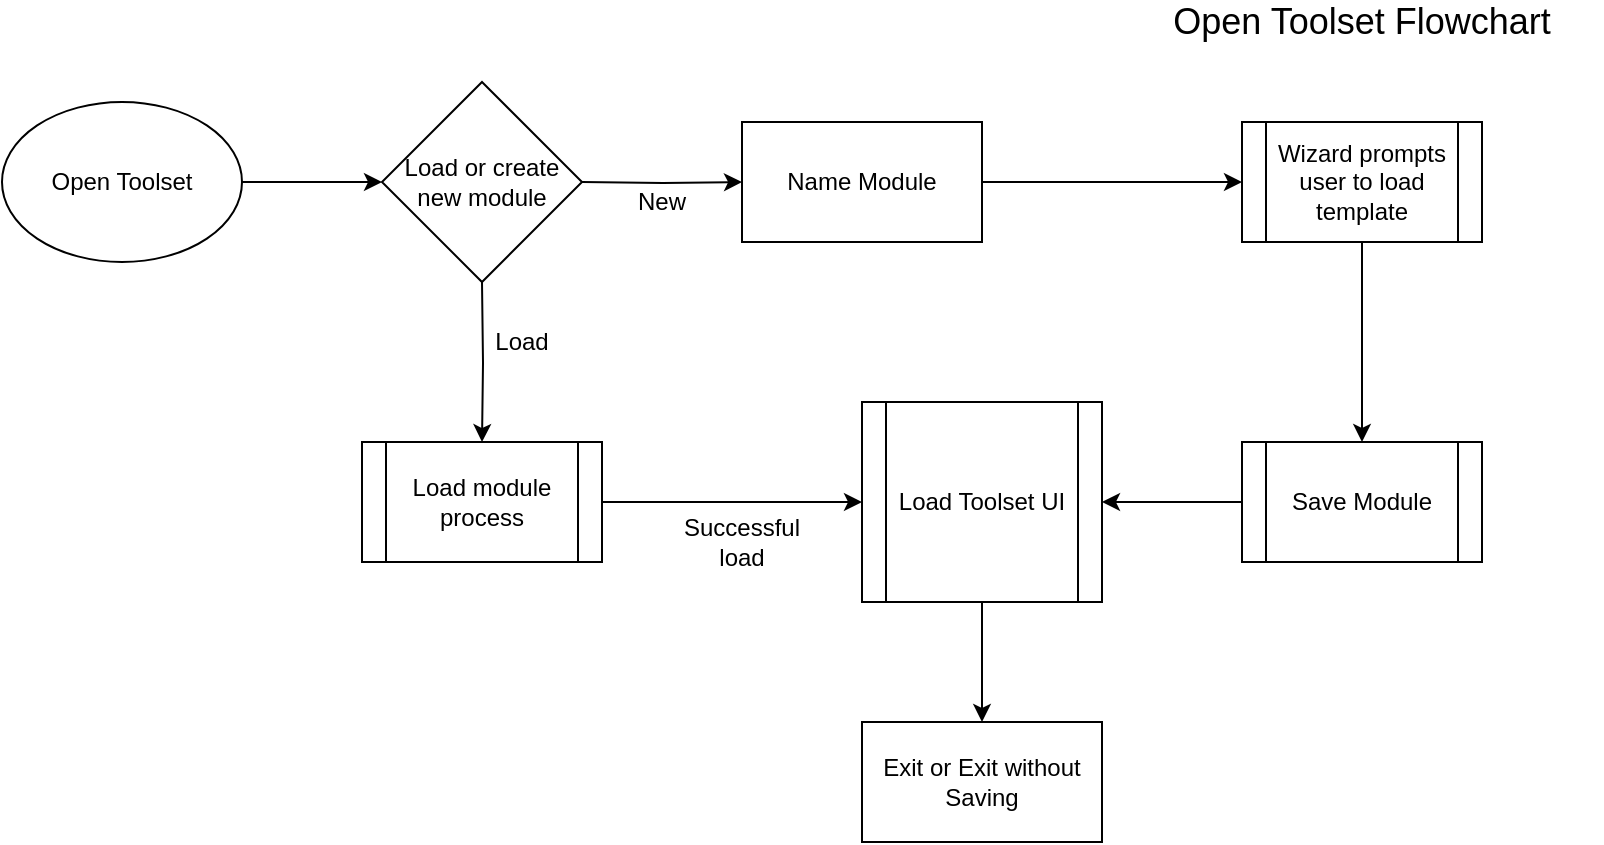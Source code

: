 <mxfile version="13.9.9" type="device"><diagram id="R2Yw-PA5Zl76v-Yz2pTC" name="Page-1"><mxGraphModel dx="1024" dy="592" grid="1" gridSize="10" guides="1" tooltips="1" connect="1" arrows="1" fold="1" page="1" pageScale="1" pageWidth="850" pageHeight="1100" math="0" shadow="0"><root><mxCell id="0"/><mxCell id="1" parent="0"/><mxCell id="6qQ_5ZA5_tba8BoMrGhh-3" value="" style="edgeStyle=orthogonalEdgeStyle;rounded=0;orthogonalLoop=1;jettySize=auto;html=1;" parent="1" source="6qQ_5ZA5_tba8BoMrGhh-1" edge="1"><mxGeometry relative="1" as="geometry"><mxPoint x="240" y="100" as="targetPoint"/></mxGeometry></mxCell><mxCell id="6qQ_5ZA5_tba8BoMrGhh-1" value="Open Toolset" style="ellipse;whiteSpace=wrap;html=1;" parent="1" vertex="1"><mxGeometry x="50" y="60" width="120" height="80" as="geometry"/></mxCell><mxCell id="6qQ_5ZA5_tba8BoMrGhh-5" value="" style="edgeStyle=orthogonalEdgeStyle;rounded=0;orthogonalLoop=1;jettySize=auto;html=1;" parent="1" source="6qQ_5ZA5_tba8BoMrGhh-31" target="6qQ_5ZA5_tba8BoMrGhh-4" edge="1"><mxGeometry relative="1" as="geometry"/></mxCell><mxCell id="6qQ_5ZA5_tba8BoMrGhh-2" value="Load or create new module" style="rhombus;whiteSpace=wrap;html=1;" parent="1" vertex="1"><mxGeometry x="240" y="50" width="100" height="100" as="geometry"/></mxCell><mxCell id="A9wwCR5uKs1tOnup27pB-2" style="edgeStyle=orthogonalEdgeStyle;rounded=0;orthogonalLoop=1;jettySize=auto;html=1;entryX=0.5;entryY=0;entryDx=0;entryDy=0;" edge="1" parent="1" source="6qQ_5ZA5_tba8BoMrGhh-4" target="6qQ_5ZA5_tba8BoMrGhh-26"><mxGeometry relative="1" as="geometry"/></mxCell><mxCell id="6qQ_5ZA5_tba8BoMrGhh-4" value="Wizard prompts user to load template" style="shape=process;whiteSpace=wrap;html=1;backgroundOutline=1;" parent="1" vertex="1"><mxGeometry x="670" y="70" width="120" height="60" as="geometry"/></mxCell><mxCell id="6qQ_5ZA5_tba8BoMrGhh-23" style="edgeStyle=orthogonalEdgeStyle;rounded=0;orthogonalLoop=1;jettySize=auto;html=1;entryX=0;entryY=0.5;entryDx=0;entryDy=0;" parent="1" source="6qQ_5ZA5_tba8BoMrGhh-6" target="6qQ_5ZA5_tba8BoMrGhh-22" edge="1"><mxGeometry relative="1" as="geometry"/></mxCell><mxCell id="6qQ_5ZA5_tba8BoMrGhh-6" value="Load module process" style="shape=process;whiteSpace=wrap;html=1;backgroundOutline=1;" parent="1" vertex="1"><mxGeometry x="230" y="230" width="120" height="60" as="geometry"/></mxCell><mxCell id="6qQ_5ZA5_tba8BoMrGhh-8" value="Load" style="text;html=1;strokeColor=none;fillColor=none;align=center;verticalAlign=middle;whiteSpace=wrap;rounded=0;" parent="1" vertex="1"><mxGeometry x="290" y="170" width="40" height="20" as="geometry"/></mxCell><mxCell id="6qQ_5ZA5_tba8BoMrGhh-10" value="" style="edgeStyle=orthogonalEdgeStyle;rounded=0;orthogonalLoop=1;jettySize=auto;html=1;entryX=0.5;entryY=0;entryDx=0;entryDy=0;" parent="1" edge="1" target="6qQ_5ZA5_tba8BoMrGhh-6"><mxGeometry relative="1" as="geometry"><mxPoint x="290" y="150" as="sourcePoint"/><mxPoint x="290" y="190" as="targetPoint"/></mxGeometry></mxCell><mxCell id="6qQ_5ZA5_tba8BoMrGhh-12" value="New" style="text;html=1;strokeColor=none;fillColor=none;align=center;verticalAlign=middle;whiteSpace=wrap;rounded=0;" parent="1" vertex="1"><mxGeometry x="360" y="100" width="40" height="20" as="geometry"/></mxCell><mxCell id="A9wwCR5uKs1tOnup27pB-1" style="edgeStyle=orthogonalEdgeStyle;rounded=0;orthogonalLoop=1;jettySize=auto;html=1;entryX=0.5;entryY=0;entryDx=0;entryDy=0;" edge="1" parent="1" source="6qQ_5ZA5_tba8BoMrGhh-22" target="6qQ_5ZA5_tba8BoMrGhh-29"><mxGeometry relative="1" as="geometry"/></mxCell><mxCell id="6qQ_5ZA5_tba8BoMrGhh-22" value="Load Toolset UI" style="shape=process;whiteSpace=wrap;html=1;backgroundOutline=1;" parent="1" vertex="1"><mxGeometry x="480" y="210" width="120" height="100" as="geometry"/></mxCell><mxCell id="A9wwCR5uKs1tOnup27pB-3" style="edgeStyle=orthogonalEdgeStyle;rounded=0;orthogonalLoop=1;jettySize=auto;html=1;entryX=1;entryY=0.5;entryDx=0;entryDy=0;" edge="1" parent="1" source="6qQ_5ZA5_tba8BoMrGhh-26" target="6qQ_5ZA5_tba8BoMrGhh-22"><mxGeometry relative="1" as="geometry"/></mxCell><mxCell id="6qQ_5ZA5_tba8BoMrGhh-26" value="Save Module" style="shape=process;whiteSpace=wrap;html=1;backgroundOutline=1;" parent="1" vertex="1"><mxGeometry x="670" y="230" width="120" height="60" as="geometry"/></mxCell><mxCell id="6qQ_5ZA5_tba8BoMrGhh-29" value="Exit or Exit without Saving" style="rounded=0;whiteSpace=wrap;html=1;" parent="1" vertex="1"><mxGeometry x="480" y="370" width="120" height="60" as="geometry"/></mxCell><mxCell id="6qQ_5ZA5_tba8BoMrGhh-31" value="Name Module" style="rounded=0;whiteSpace=wrap;html=1;" parent="1" vertex="1"><mxGeometry x="420" y="70" width="120" height="60" as="geometry"/></mxCell><mxCell id="6qQ_5ZA5_tba8BoMrGhh-32" value="" style="edgeStyle=orthogonalEdgeStyle;rounded=0;orthogonalLoop=1;jettySize=auto;html=1;" parent="1" target="6qQ_5ZA5_tba8BoMrGhh-31" edge="1"><mxGeometry relative="1" as="geometry"><mxPoint x="340" y="100" as="sourcePoint"/><mxPoint x="570" y="100" as="targetPoint"/></mxGeometry></mxCell><mxCell id="jZwl_-eQdXFG_4GyBmKC-1" value="&lt;font style=&quot;font-size: 18px&quot;&gt;Open Toolset Flowchart&lt;/font&gt;" style="text;html=1;strokeColor=none;fillColor=none;align=center;verticalAlign=middle;whiteSpace=wrap;rounded=0;" parent="1" vertex="1"><mxGeometry x="610" y="10" width="240" height="20" as="geometry"/></mxCell><mxCell id="A9wwCR5uKs1tOnup27pB-5" value="Successful load" style="text;html=1;strokeColor=none;fillColor=none;align=center;verticalAlign=middle;whiteSpace=wrap;rounded=0;" vertex="1" parent="1"><mxGeometry x="400" y="270" width="40" height="20" as="geometry"/></mxCell></root></mxGraphModel></diagram></mxfile>